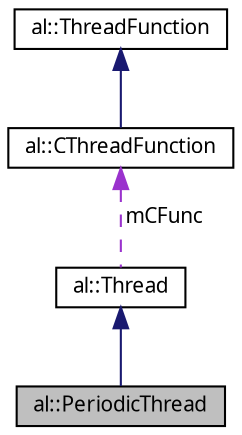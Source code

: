 digraph "al::PeriodicThread"
{
 // LATEX_PDF_SIZE
  bgcolor="transparent";
  edge [fontname="FreeSans.ttf",fontsize="10",labelfontname="FreeSans.ttf",labelfontsize="10"];
  node [fontname="FreeSans.ttf",fontsize="10",shape=record];
  Node1 [label="al::PeriodicThread",height=0.2,width=0.4,color="black", fillcolor="grey75", style="filled", fontcolor="black",tooltip="Thread that calls a function periodically."];
  Node2 -> Node1 [dir="back",color="midnightblue",fontsize="10",style="solid",fontname="FreeSans.ttf"];
  Node2 [label="al::Thread",height=0.2,width=0.4,color="black",URL="$classal_1_1_thread.html",tooltip=" "];
  Node3 -> Node2 [dir="back",color="darkorchid3",fontsize="10",style="dashed",label=" mCFunc" ,fontname="FreeSans.ttf"];
  Node3 [label="al::CThreadFunction",height=0.2,width=0.4,color="black",URL="$structal_1_1_c_thread_function.html",tooltip="C-style thread function with user data."];
  Node4 -> Node3 [dir="back",color="midnightblue",fontsize="10",style="solid",fontname="FreeSans.ttf"];
  Node4 [label="al::ThreadFunction",height=0.2,width=0.4,color="black",URL="$structal_1_1_thread_function.html",tooltip="Function object interface used by thread."];
}
